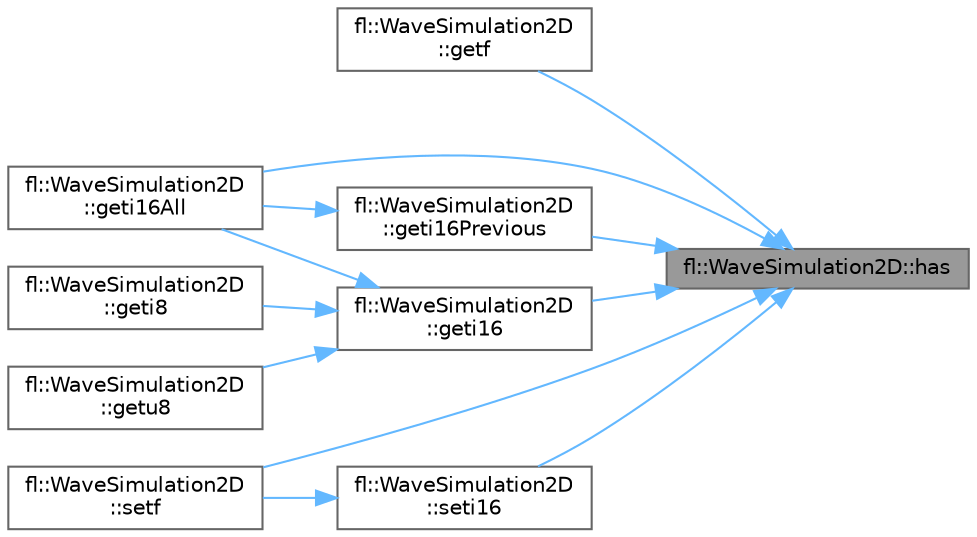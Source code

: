 digraph "fl::WaveSimulation2D::has"
{
 // INTERACTIVE_SVG=YES
 // LATEX_PDF_SIZE
  bgcolor="transparent";
  edge [fontname=Helvetica,fontsize=10,labelfontname=Helvetica,labelfontsize=10];
  node [fontname=Helvetica,fontsize=10,shape=box,height=0.2,width=0.4];
  rankdir="RL";
  Node1 [id="Node000001",label="fl::WaveSimulation2D::has",height=0.2,width=0.4,color="gray40", fillcolor="grey60", style="filled", fontcolor="black",tooltip=" "];
  Node1 -> Node2 [id="edge1_Node000001_Node000002",dir="back",color="steelblue1",style="solid",tooltip=" "];
  Node2 [id="Node000002",label="fl::WaveSimulation2D\l::getf",height=0.2,width=0.4,color="grey40", fillcolor="white", style="filled",URL="$da/d47/classfl_1_1_wave_simulation2_d_a84b14debe05054139a244228060843a5.html#a84b14debe05054139a244228060843a5",tooltip=" "];
  Node1 -> Node3 [id="edge2_Node000001_Node000003",dir="back",color="steelblue1",style="solid",tooltip=" "];
  Node3 [id="Node000003",label="fl::WaveSimulation2D\l::geti16",height=0.2,width=0.4,color="grey40", fillcolor="white", style="filled",URL="$da/d47/classfl_1_1_wave_simulation2_d_a1931e38c9c0908b6d8398a444af8af19.html#a1931e38c9c0908b6d8398a444af8af19",tooltip=" "];
  Node3 -> Node4 [id="edge3_Node000003_Node000004",dir="back",color="steelblue1",style="solid",tooltip=" "];
  Node4 [id="Node000004",label="fl::WaveSimulation2D\l::geti16All",height=0.2,width=0.4,color="grey40", fillcolor="white", style="filled",URL="$da/d47/classfl_1_1_wave_simulation2_d_a6dcb5e4a6c02309aece62c69ad2f6d94.html#a6dcb5e4a6c02309aece62c69ad2f6d94",tooltip=" "];
  Node3 -> Node5 [id="edge4_Node000003_Node000005",dir="back",color="steelblue1",style="solid",tooltip=" "];
  Node5 [id="Node000005",label="fl::WaveSimulation2D\l::geti8",height=0.2,width=0.4,color="grey40", fillcolor="white", style="filled",URL="$da/d47/classfl_1_1_wave_simulation2_d_a4619873b8ad7254eb9ec639d062ba3f8.html#a4619873b8ad7254eb9ec639d062ba3f8",tooltip=" "];
  Node3 -> Node6 [id="edge5_Node000003_Node000006",dir="back",color="steelblue1",style="solid",tooltip=" "];
  Node6 [id="Node000006",label="fl::WaveSimulation2D\l::getu8",height=0.2,width=0.4,color="grey40", fillcolor="white", style="filled",URL="$da/d47/classfl_1_1_wave_simulation2_d_a94abf2237d66a273e8ea179e789ac782.html#a94abf2237d66a273e8ea179e789ac782",tooltip=" "];
  Node1 -> Node4 [id="edge6_Node000001_Node000004",dir="back",color="steelblue1",style="solid",tooltip=" "];
  Node1 -> Node7 [id="edge7_Node000001_Node000007",dir="back",color="steelblue1",style="solid",tooltip=" "];
  Node7 [id="Node000007",label="fl::WaveSimulation2D\l::geti16Previous",height=0.2,width=0.4,color="grey40", fillcolor="white", style="filled",URL="$da/d47/classfl_1_1_wave_simulation2_d_af25bcd3331ba54940f928319340dfa01.html#af25bcd3331ba54940f928319340dfa01",tooltip=" "];
  Node7 -> Node4 [id="edge8_Node000007_Node000004",dir="back",color="steelblue1",style="solid",tooltip=" "];
  Node1 -> Node8 [id="edge9_Node000001_Node000008",dir="back",color="steelblue1",style="solid",tooltip=" "];
  Node8 [id="Node000008",label="fl::WaveSimulation2D\l::setf",height=0.2,width=0.4,color="grey40", fillcolor="white", style="filled",URL="$da/d47/classfl_1_1_wave_simulation2_d_aac60339be394cd6651d0021ab11f3931.html#aac60339be394cd6651d0021ab11f3931",tooltip=" "];
  Node1 -> Node9 [id="edge10_Node000001_Node000009",dir="back",color="steelblue1",style="solid",tooltip=" "];
  Node9 [id="Node000009",label="fl::WaveSimulation2D\l::seti16",height=0.2,width=0.4,color="grey40", fillcolor="white", style="filled",URL="$da/d47/classfl_1_1_wave_simulation2_d_a9ee610f3a5561c1b6032899829ce4bd1.html#a9ee610f3a5561c1b6032899829ce4bd1",tooltip=" "];
  Node9 -> Node8 [id="edge11_Node000009_Node000008",dir="back",color="steelblue1",style="solid",tooltip=" "];
}
